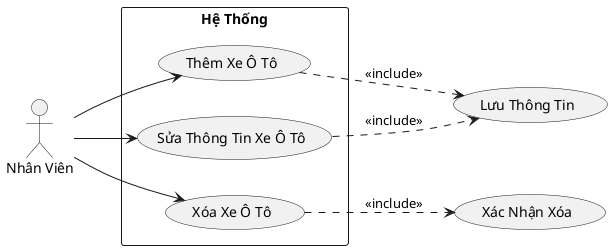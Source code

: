 @startuml
left to right direction
actor "Nhân Viên" as employee
rectangle "Hệ Thống" {
  usecase "Thêm Xe Ô Tô" as addCar
  usecase "Sửa Thông Tin Xe Ô Tô" as editCar
  usecase "Xóa Xe Ô Tô" as deleteCar
}

employee --> addCar 
employee --> editCar
employee --> deleteCar 

addCar ..> (Lưu Thông Tin) : <<include>>
editCar ..> (Lưu Thông Tin): <<include>>
deleteCar ..> (Xác Nhận Xóa): <<include>>
@enduml